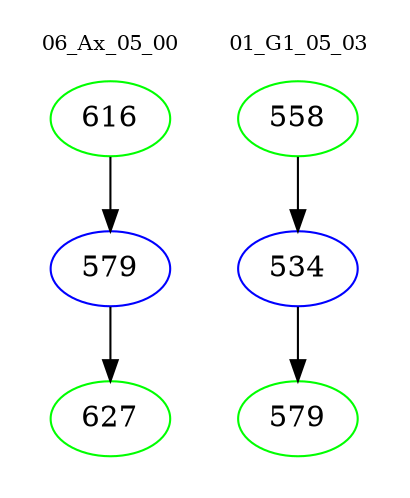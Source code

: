 digraph{
subgraph cluster_0 {
color = white
label = "06_Ax_05_00";
fontsize=10;
T0_616 [label="616", color="green"]
T0_616 -> T0_579 [color="black"]
T0_579 [label="579", color="blue"]
T0_579 -> T0_627 [color="black"]
T0_627 [label="627", color="green"]
}
subgraph cluster_1 {
color = white
label = "01_G1_05_03";
fontsize=10;
T1_558 [label="558", color="green"]
T1_558 -> T1_534 [color="black"]
T1_534 [label="534", color="blue"]
T1_534 -> T1_579 [color="black"]
T1_579 [label="579", color="green"]
}
}
